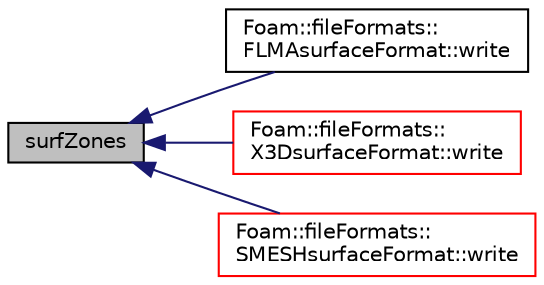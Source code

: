 digraph "surfZones"
{
  bgcolor="transparent";
  edge [fontname="Helvetica",fontsize="10",labelfontname="Helvetica",labelfontsize="10"];
  node [fontname="Helvetica",fontsize="10",shape=record];
  rankdir="LR";
  Node1 [label="surfZones",height=0.2,width=0.4,color="black", fillcolor="grey75", style="filled" fontcolor="black"];
  Node1 -> Node2 [dir="back",color="midnightblue",fontsize="10",style="solid",fontname="Helvetica"];
  Node2 [label="Foam::fileFormats::\lFLMAsurfaceFormat::write",height=0.2,width=0.4,color="black",URL="$classFoam_1_1fileFormats_1_1FLMAsurfaceFormat.html#a1a932551a9e338e5311fa2789259d8d0",tooltip="Write surface mesh components by proxy. "];
  Node1 -> Node3 [dir="back",color="midnightblue",fontsize="10",style="solid",fontname="Helvetica"];
  Node3 [label="Foam::fileFormats::\lX3DsurfaceFormat::write",height=0.2,width=0.4,color="red",URL="$classFoam_1_1fileFormats_1_1X3DsurfaceFormat.html#a6ec61957e13b15f91c3137de94712e52",tooltip="Write surface mesh components by proxy. "];
  Node1 -> Node4 [dir="back",color="midnightblue",fontsize="10",style="solid",fontname="Helvetica"];
  Node4 [label="Foam::fileFormats::\lSMESHsurfaceFormat::write",height=0.2,width=0.4,color="red",URL="$classFoam_1_1fileFormats_1_1SMESHsurfaceFormat.html#a6ec61957e13b15f91c3137de94712e52",tooltip="Write surface mesh components by proxy. "];
}
